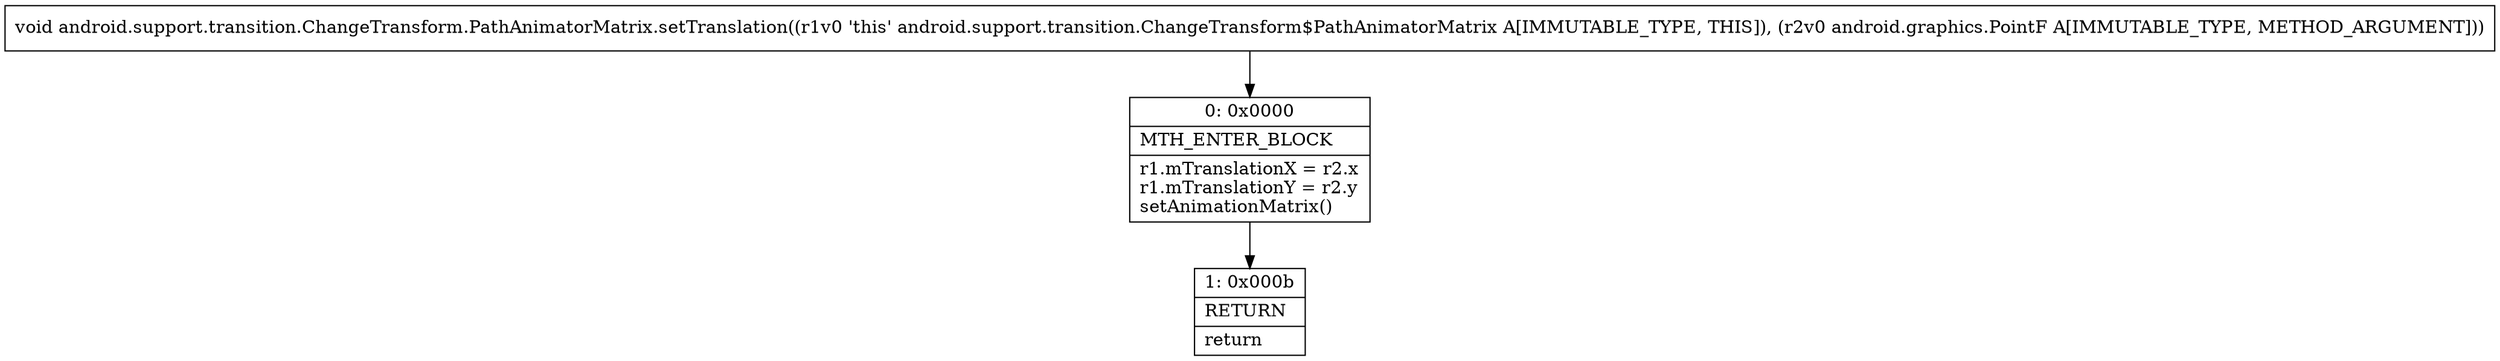 digraph "CFG forandroid.support.transition.ChangeTransform.PathAnimatorMatrix.setTranslation(Landroid\/graphics\/PointF;)V" {
Node_0 [shape=record,label="{0\:\ 0x0000|MTH_ENTER_BLOCK\l|r1.mTranslationX = r2.x\lr1.mTranslationY = r2.y\lsetAnimationMatrix()\l}"];
Node_1 [shape=record,label="{1\:\ 0x000b|RETURN\l|return\l}"];
MethodNode[shape=record,label="{void android.support.transition.ChangeTransform.PathAnimatorMatrix.setTranslation((r1v0 'this' android.support.transition.ChangeTransform$PathAnimatorMatrix A[IMMUTABLE_TYPE, THIS]), (r2v0 android.graphics.PointF A[IMMUTABLE_TYPE, METHOD_ARGUMENT])) }"];
MethodNode -> Node_0;
Node_0 -> Node_1;
}

